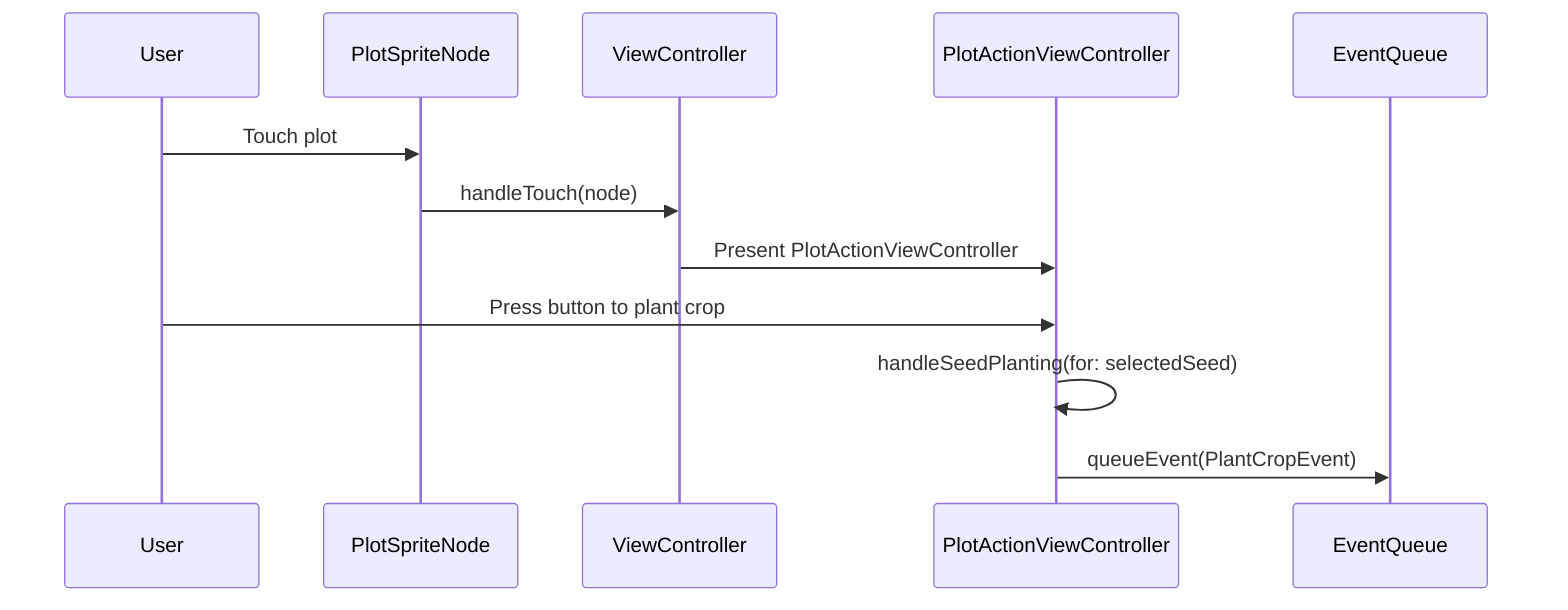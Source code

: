 sequenceDiagram
    participant User
    participant PlotSpriteNode
    participant ViewController
    participant PlotActionViewController
    participant EventQueue

    User->>PlotSpriteNode: Touch plot
    PlotSpriteNode->>ViewController: handleTouch(node)
    ViewController->>PlotActionViewController: Present PlotActionViewController
    User->>PlotActionViewController: Press button to plant crop
    PlotActionViewController->>PlotActionViewController: handleSeedPlanting(for: selectedSeed)
    PlotActionViewController->>EventQueue: queueEvent(PlantCropEvent)